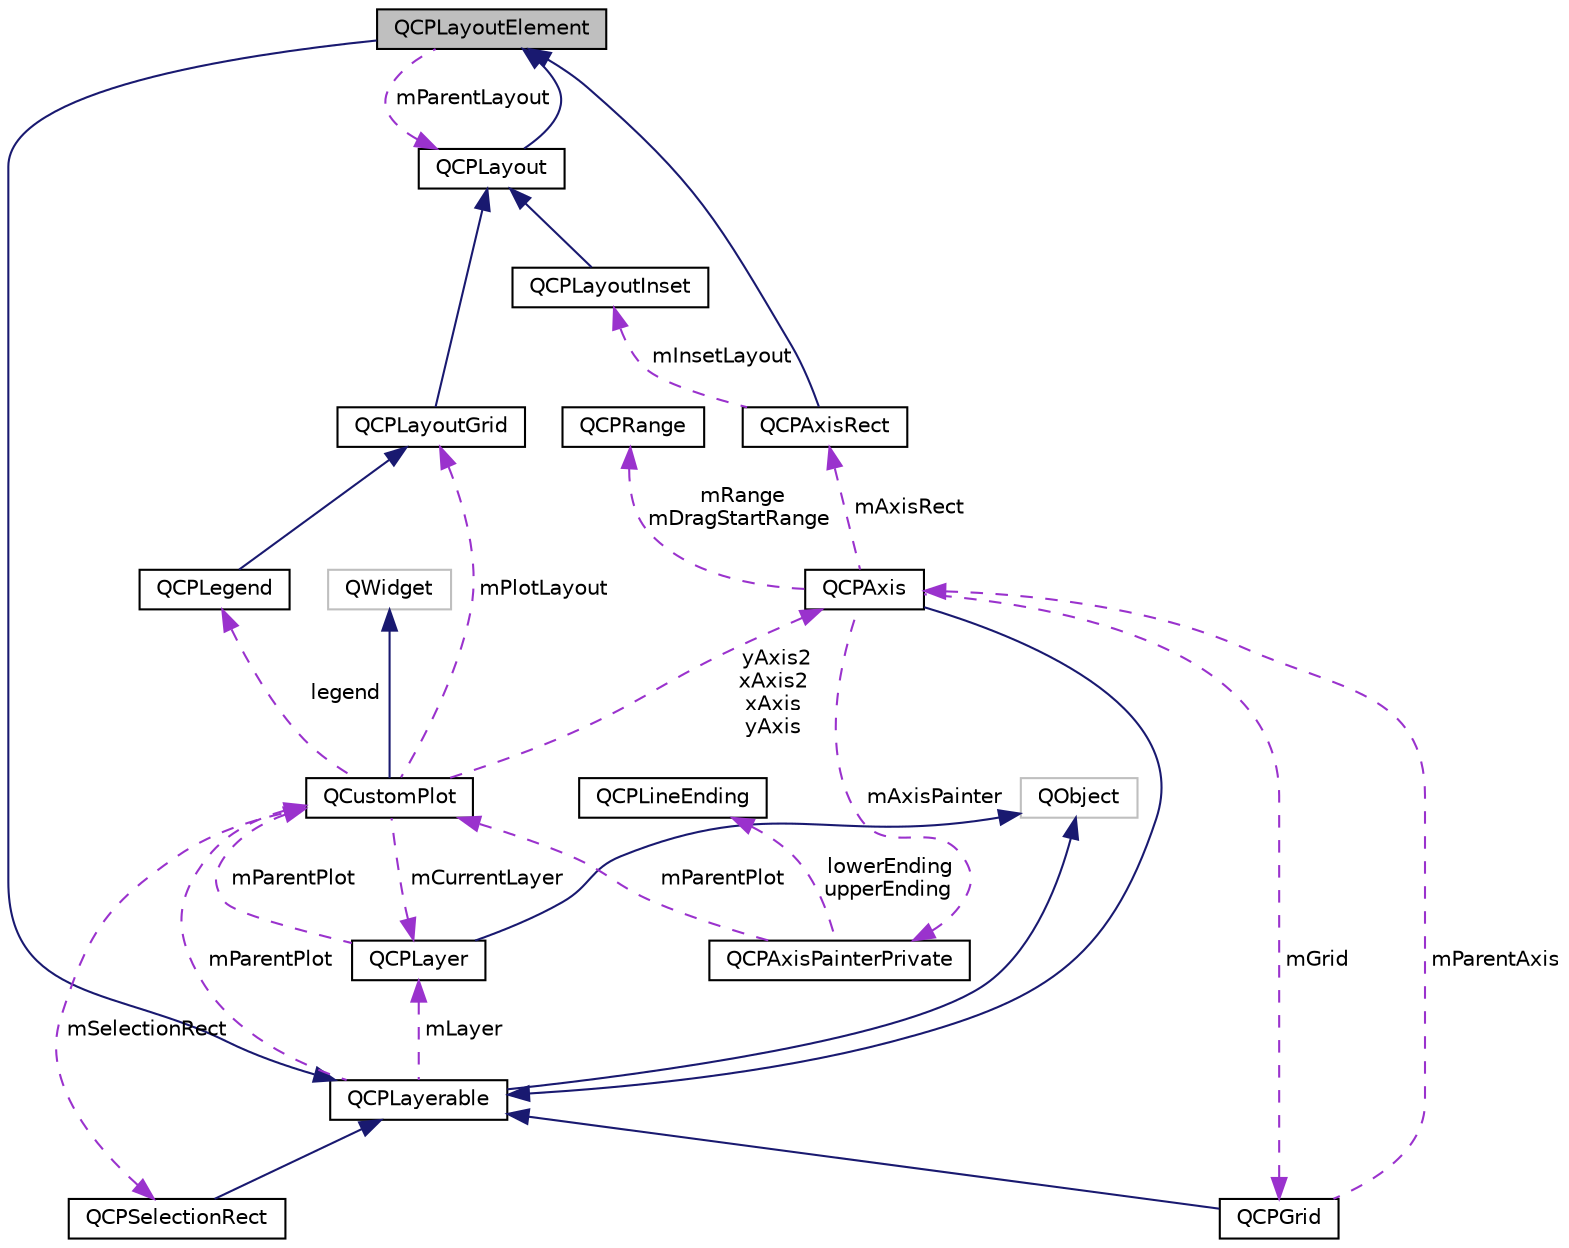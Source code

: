 digraph "QCPLayoutElement"
{
  edge [fontname="Helvetica",fontsize="10",labelfontname="Helvetica",labelfontsize="10"];
  node [fontname="Helvetica",fontsize="10",shape=record];
  Node13 [label="QCPLayoutElement",height=0.2,width=0.4,color="black", fillcolor="grey75", style="filled", fontcolor="black"];
  Node14 -> Node13 [dir="back",color="midnightblue",fontsize="10",style="solid",fontname="Helvetica"];
  Node14 [label="QCPLayerable",height=0.2,width=0.4,color="black", fillcolor="white", style="filled",URL="$class_q_c_p_layerable.html",tooltip="Base class for all drawable objects. "];
  Node15 -> Node14 [dir="back",color="midnightblue",fontsize="10",style="solid",fontname="Helvetica"];
  Node15 [label="QObject",height=0.2,width=0.4,color="grey75", fillcolor="white", style="filled"];
  Node16 -> Node14 [dir="back",color="darkorchid3",fontsize="10",style="dashed",label=" mLayer" ,fontname="Helvetica"];
  Node16 [label="QCPLayer",height=0.2,width=0.4,color="black", fillcolor="white", style="filled",URL="$class_q_c_p_layer.html",tooltip="A layer that may contain objects, to control the rendering order. "];
  Node15 -> Node16 [dir="back",color="midnightblue",fontsize="10",style="solid",fontname="Helvetica"];
  Node17 -> Node16 [dir="back",color="darkorchid3",fontsize="10",style="dashed",label=" mParentPlot" ,fontname="Helvetica"];
  Node17 [label="QCustomPlot",height=0.2,width=0.4,color="black", fillcolor="white", style="filled",URL="$class_q_custom_plot.html",tooltip="The central class of the library. This is the QWidget which displays the plot and interacts with the ..."];
  Node18 -> Node17 [dir="back",color="midnightblue",fontsize="10",style="solid",fontname="Helvetica"];
  Node18 [label="QWidget",height=0.2,width=0.4,color="grey75", fillcolor="white", style="filled"];
  Node16 -> Node17 [dir="back",color="darkorchid3",fontsize="10",style="dashed",label=" mCurrentLayer" ,fontname="Helvetica"];
  Node19 -> Node17 [dir="back",color="darkorchid3",fontsize="10",style="dashed",label=" mPlotLayout" ,fontname="Helvetica"];
  Node19 [label="QCPLayoutGrid",height=0.2,width=0.4,color="black", fillcolor="white", style="filled",URL="$class_q_c_p_layout_grid.html",tooltip="A layout that arranges child elements in a grid. "];
  Node20 -> Node19 [dir="back",color="midnightblue",fontsize="10",style="solid",fontname="Helvetica"];
  Node20 [label="QCPLayout",height=0.2,width=0.4,color="black", fillcolor="white", style="filled",URL="$class_q_c_p_layout.html",tooltip="The abstract base class for layouts. "];
  Node13 -> Node20 [dir="back",color="midnightblue",fontsize="10",style="solid",fontname="Helvetica"];
  Node21 -> Node17 [dir="back",color="darkorchid3",fontsize="10",style="dashed",label=" mSelectionRect" ,fontname="Helvetica"];
  Node21 [label="QCPSelectionRect",height=0.2,width=0.4,color="black", fillcolor="white", style="filled",URL="$class_q_c_p_selection_rect.html",tooltip="Provides rect/rubber-band data selection and range zoom interaction. "];
  Node14 -> Node21 [dir="back",color="midnightblue",fontsize="10",style="solid",fontname="Helvetica"];
  Node22 -> Node17 [dir="back",color="darkorchid3",fontsize="10",style="dashed",label=" yAxis2\nxAxis2\nxAxis\nyAxis" ,fontname="Helvetica"];
  Node22 [label="QCPAxis",height=0.2,width=0.4,color="black", fillcolor="white", style="filled",URL="$class_q_c_p_axis.html",tooltip="Manages a single axis inside a QCustomPlot. "];
  Node14 -> Node22 [dir="back",color="midnightblue",fontsize="10",style="solid",fontname="Helvetica"];
  Node23 -> Node22 [dir="back",color="darkorchid3",fontsize="10",style="dashed",label=" mRange\nmDragStartRange" ,fontname="Helvetica"];
  Node23 [label="QCPRange",height=0.2,width=0.4,color="black", fillcolor="white", style="filled",URL="$class_q_c_p_range.html",tooltip="Represents the range an axis is encompassing. "];
  Node24 -> Node22 [dir="back",color="darkorchid3",fontsize="10",style="dashed",label=" mAxisPainter" ,fontname="Helvetica"];
  Node24 [label="QCPAxisPainterPrivate",height=0.2,width=0.4,color="black", fillcolor="white", style="filled",URL="$class_q_c_p_axis_painter_private.html"];
  Node25 -> Node24 [dir="back",color="darkorchid3",fontsize="10",style="dashed",label=" lowerEnding\nupperEnding" ,fontname="Helvetica"];
  Node25 [label="QCPLineEnding",height=0.2,width=0.4,color="black", fillcolor="white", style="filled",URL="$class_q_c_p_line_ending.html",tooltip="Handles the different ending decorations for line-like items. "];
  Node17 -> Node24 [dir="back",color="darkorchid3",fontsize="10",style="dashed",label=" mParentPlot" ,fontname="Helvetica"];
  Node26 -> Node22 [dir="back",color="darkorchid3",fontsize="10",style="dashed",label=" mGrid" ,fontname="Helvetica"];
  Node26 [label="QCPGrid",height=0.2,width=0.4,color="black", fillcolor="white", style="filled",URL="$class_q_c_p_grid.html",tooltip="Responsible for drawing the grid of a QCPAxis. "];
  Node14 -> Node26 [dir="back",color="midnightblue",fontsize="10",style="solid",fontname="Helvetica"];
  Node22 -> Node26 [dir="back",color="darkorchid3",fontsize="10",style="dashed",label=" mParentAxis" ,fontname="Helvetica"];
  Node27 -> Node22 [dir="back",color="darkorchid3",fontsize="10",style="dashed",label=" mAxisRect" ,fontname="Helvetica"];
  Node27 [label="QCPAxisRect",height=0.2,width=0.4,color="black", fillcolor="white", style="filled",URL="$class_q_c_p_axis_rect.html",tooltip="Holds multiple axes and arranges them in a rectangular shape. "];
  Node13 -> Node27 [dir="back",color="midnightblue",fontsize="10",style="solid",fontname="Helvetica"];
  Node28 -> Node27 [dir="back",color="darkorchid3",fontsize="10",style="dashed",label=" mInsetLayout" ,fontname="Helvetica"];
  Node28 [label="QCPLayoutInset",height=0.2,width=0.4,color="black", fillcolor="white", style="filled",URL="$class_q_c_p_layout_inset.html",tooltip="A layout that places child elements aligned to the border or arbitrarily positioned. "];
  Node20 -> Node28 [dir="back",color="midnightblue",fontsize="10",style="solid",fontname="Helvetica"];
  Node29 -> Node17 [dir="back",color="darkorchid3",fontsize="10",style="dashed",label=" legend" ,fontname="Helvetica"];
  Node29 [label="QCPLegend",height=0.2,width=0.4,color="black", fillcolor="white", style="filled",URL="$class_q_c_p_legend.html",tooltip="Manages a legend inside a QCustomPlot. "];
  Node19 -> Node29 [dir="back",color="midnightblue",fontsize="10",style="solid",fontname="Helvetica"];
  Node17 -> Node14 [dir="back",color="darkorchid3",fontsize="10",style="dashed",label=" mParentPlot" ,fontname="Helvetica"];
  Node20 -> Node13 [dir="back",color="darkorchid3",fontsize="10",style="dashed",label=" mParentLayout" ,fontname="Helvetica"];
}
